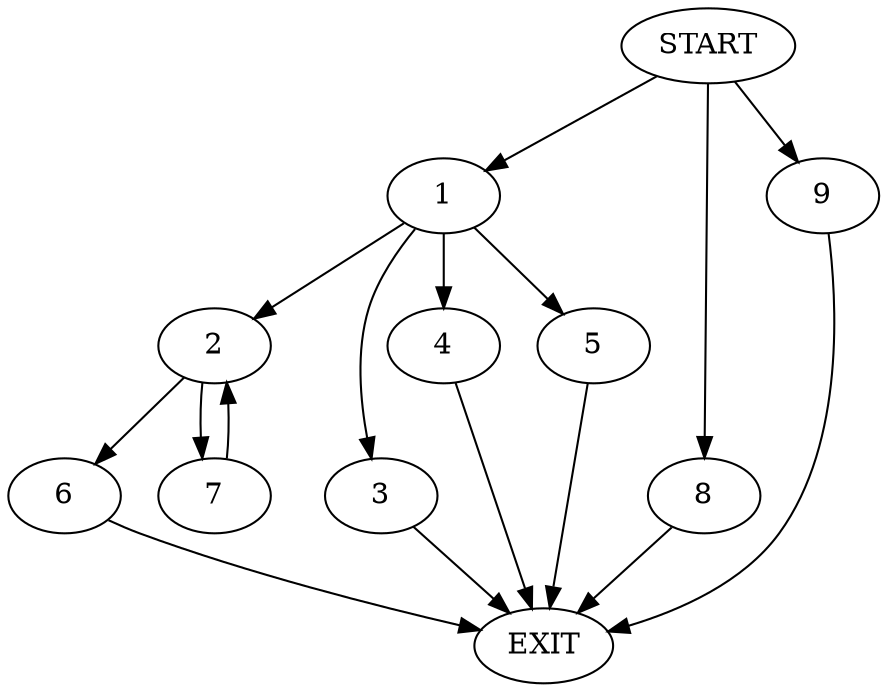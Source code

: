 digraph {
0 [label="START"]
10 [label="EXIT"]
0 -> 1
1 -> 2
1 -> 3
1 -> 4
1 -> 5
3 -> 10
4 -> 10
2 -> 6
2 -> 7
5 -> 10
7 -> 2
6 -> 10
0 -> 8
8 -> 10
0 -> 9
9 -> 10
}
